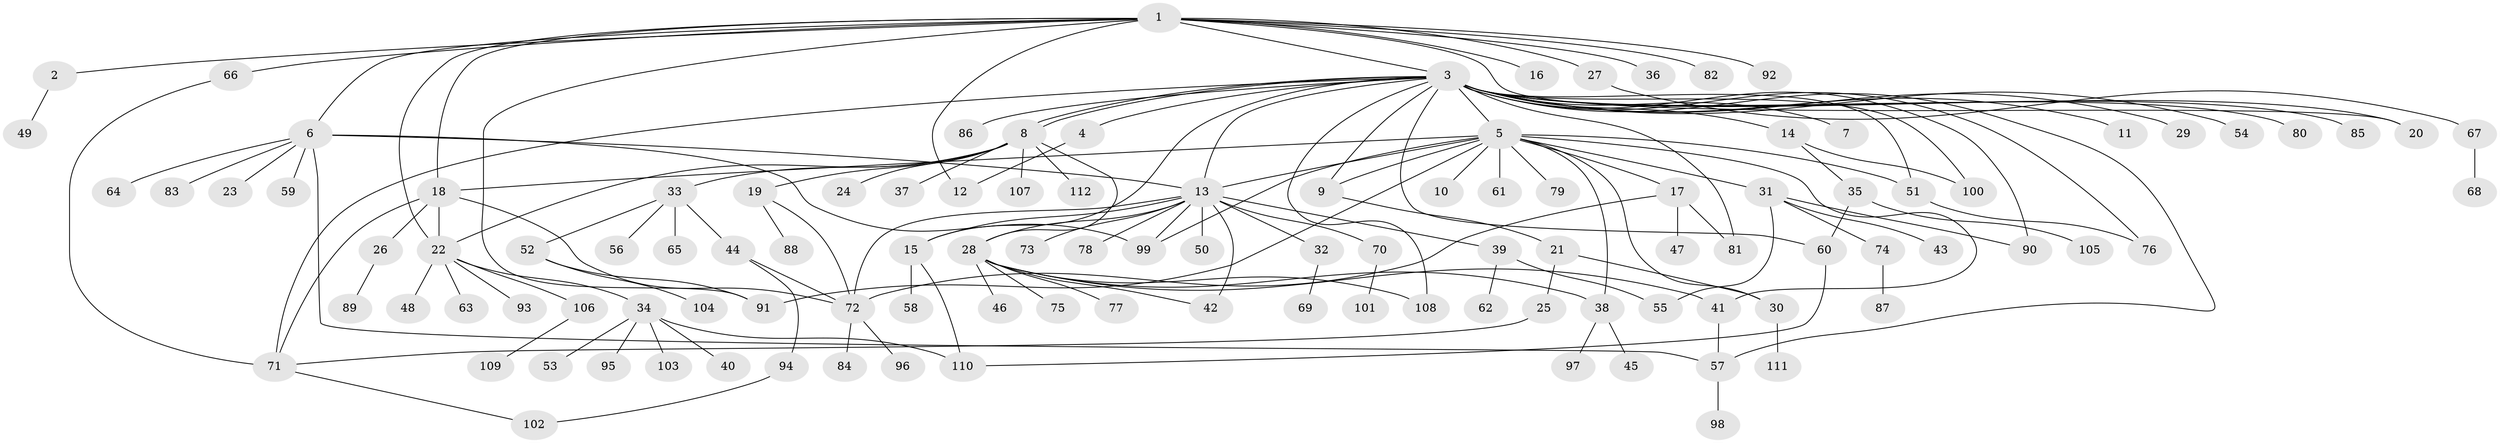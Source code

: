 // coarse degree distribution, {13: 0.024390243902439025, 1: 0.5365853658536586, 25: 0.012195121951219513, 2: 0.18292682926829268, 15: 0.012195121951219513, 7: 0.012195121951219513, 9: 0.012195121951219513, 3: 0.08536585365853659, 5: 0.04878048780487805, 11: 0.012195121951219513, 8: 0.012195121951219513, 4: 0.036585365853658534, 6: 0.012195121951219513}
// Generated by graph-tools (version 1.1) at 2025/23/03/03/25 07:23:52]
// undirected, 112 vertices, 150 edges
graph export_dot {
graph [start="1"]
  node [color=gray90,style=filled];
  1;
  2;
  3;
  4;
  5;
  6;
  7;
  8;
  9;
  10;
  11;
  12;
  13;
  14;
  15;
  16;
  17;
  18;
  19;
  20;
  21;
  22;
  23;
  24;
  25;
  26;
  27;
  28;
  29;
  30;
  31;
  32;
  33;
  34;
  35;
  36;
  37;
  38;
  39;
  40;
  41;
  42;
  43;
  44;
  45;
  46;
  47;
  48;
  49;
  50;
  51;
  52;
  53;
  54;
  55;
  56;
  57;
  58;
  59;
  60;
  61;
  62;
  63;
  64;
  65;
  66;
  67;
  68;
  69;
  70;
  71;
  72;
  73;
  74;
  75;
  76;
  77;
  78;
  79;
  80;
  81;
  82;
  83;
  84;
  85;
  86;
  87;
  88;
  89;
  90;
  91;
  92;
  93;
  94;
  95;
  96;
  97;
  98;
  99;
  100;
  101;
  102;
  103;
  104;
  105;
  106;
  107;
  108;
  109;
  110;
  111;
  112;
  1 -- 2;
  1 -- 3;
  1 -- 6;
  1 -- 12;
  1 -- 16;
  1 -- 18;
  1 -- 20;
  1 -- 22;
  1 -- 27;
  1 -- 36;
  1 -- 66;
  1 -- 82;
  1 -- 91;
  1 -- 92;
  2 -- 49;
  3 -- 4;
  3 -- 5;
  3 -- 7;
  3 -- 8;
  3 -- 8;
  3 -- 9;
  3 -- 11;
  3 -- 13;
  3 -- 14;
  3 -- 15;
  3 -- 20;
  3 -- 29;
  3 -- 51;
  3 -- 54;
  3 -- 57;
  3 -- 60;
  3 -- 71;
  3 -- 76;
  3 -- 80;
  3 -- 81;
  3 -- 85;
  3 -- 86;
  3 -- 90;
  3 -- 100;
  3 -- 108;
  4 -- 12;
  5 -- 9;
  5 -- 10;
  5 -- 13;
  5 -- 17;
  5 -- 18;
  5 -- 30;
  5 -- 31;
  5 -- 38;
  5 -- 41;
  5 -- 51;
  5 -- 61;
  5 -- 79;
  5 -- 91;
  5 -- 99;
  6 -- 13;
  6 -- 23;
  6 -- 57;
  6 -- 59;
  6 -- 64;
  6 -- 83;
  6 -- 99;
  8 -- 19;
  8 -- 22;
  8 -- 24;
  8 -- 28;
  8 -- 33;
  8 -- 37;
  8 -- 107;
  8 -- 112;
  9 -- 21;
  13 -- 15;
  13 -- 28;
  13 -- 32;
  13 -- 39;
  13 -- 42;
  13 -- 50;
  13 -- 70;
  13 -- 72;
  13 -- 73;
  13 -- 78;
  13 -- 99;
  14 -- 35;
  14 -- 100;
  15 -- 58;
  15 -- 110;
  17 -- 47;
  17 -- 72;
  17 -- 81;
  18 -- 22;
  18 -- 26;
  18 -- 71;
  18 -- 72;
  19 -- 72;
  19 -- 88;
  21 -- 25;
  21 -- 30;
  22 -- 34;
  22 -- 48;
  22 -- 63;
  22 -- 93;
  22 -- 106;
  25 -- 71;
  26 -- 89;
  27 -- 67;
  28 -- 38;
  28 -- 41;
  28 -- 42;
  28 -- 46;
  28 -- 75;
  28 -- 77;
  28 -- 108;
  30 -- 111;
  31 -- 43;
  31 -- 55;
  31 -- 74;
  31 -- 90;
  32 -- 69;
  33 -- 44;
  33 -- 52;
  33 -- 56;
  33 -- 65;
  34 -- 40;
  34 -- 53;
  34 -- 95;
  34 -- 103;
  34 -- 110;
  35 -- 60;
  35 -- 105;
  38 -- 45;
  38 -- 97;
  39 -- 55;
  39 -- 62;
  41 -- 57;
  44 -- 72;
  44 -- 94;
  51 -- 76;
  52 -- 91;
  52 -- 104;
  57 -- 98;
  60 -- 110;
  66 -- 71;
  67 -- 68;
  70 -- 101;
  71 -- 102;
  72 -- 84;
  72 -- 96;
  74 -- 87;
  94 -- 102;
  106 -- 109;
}
